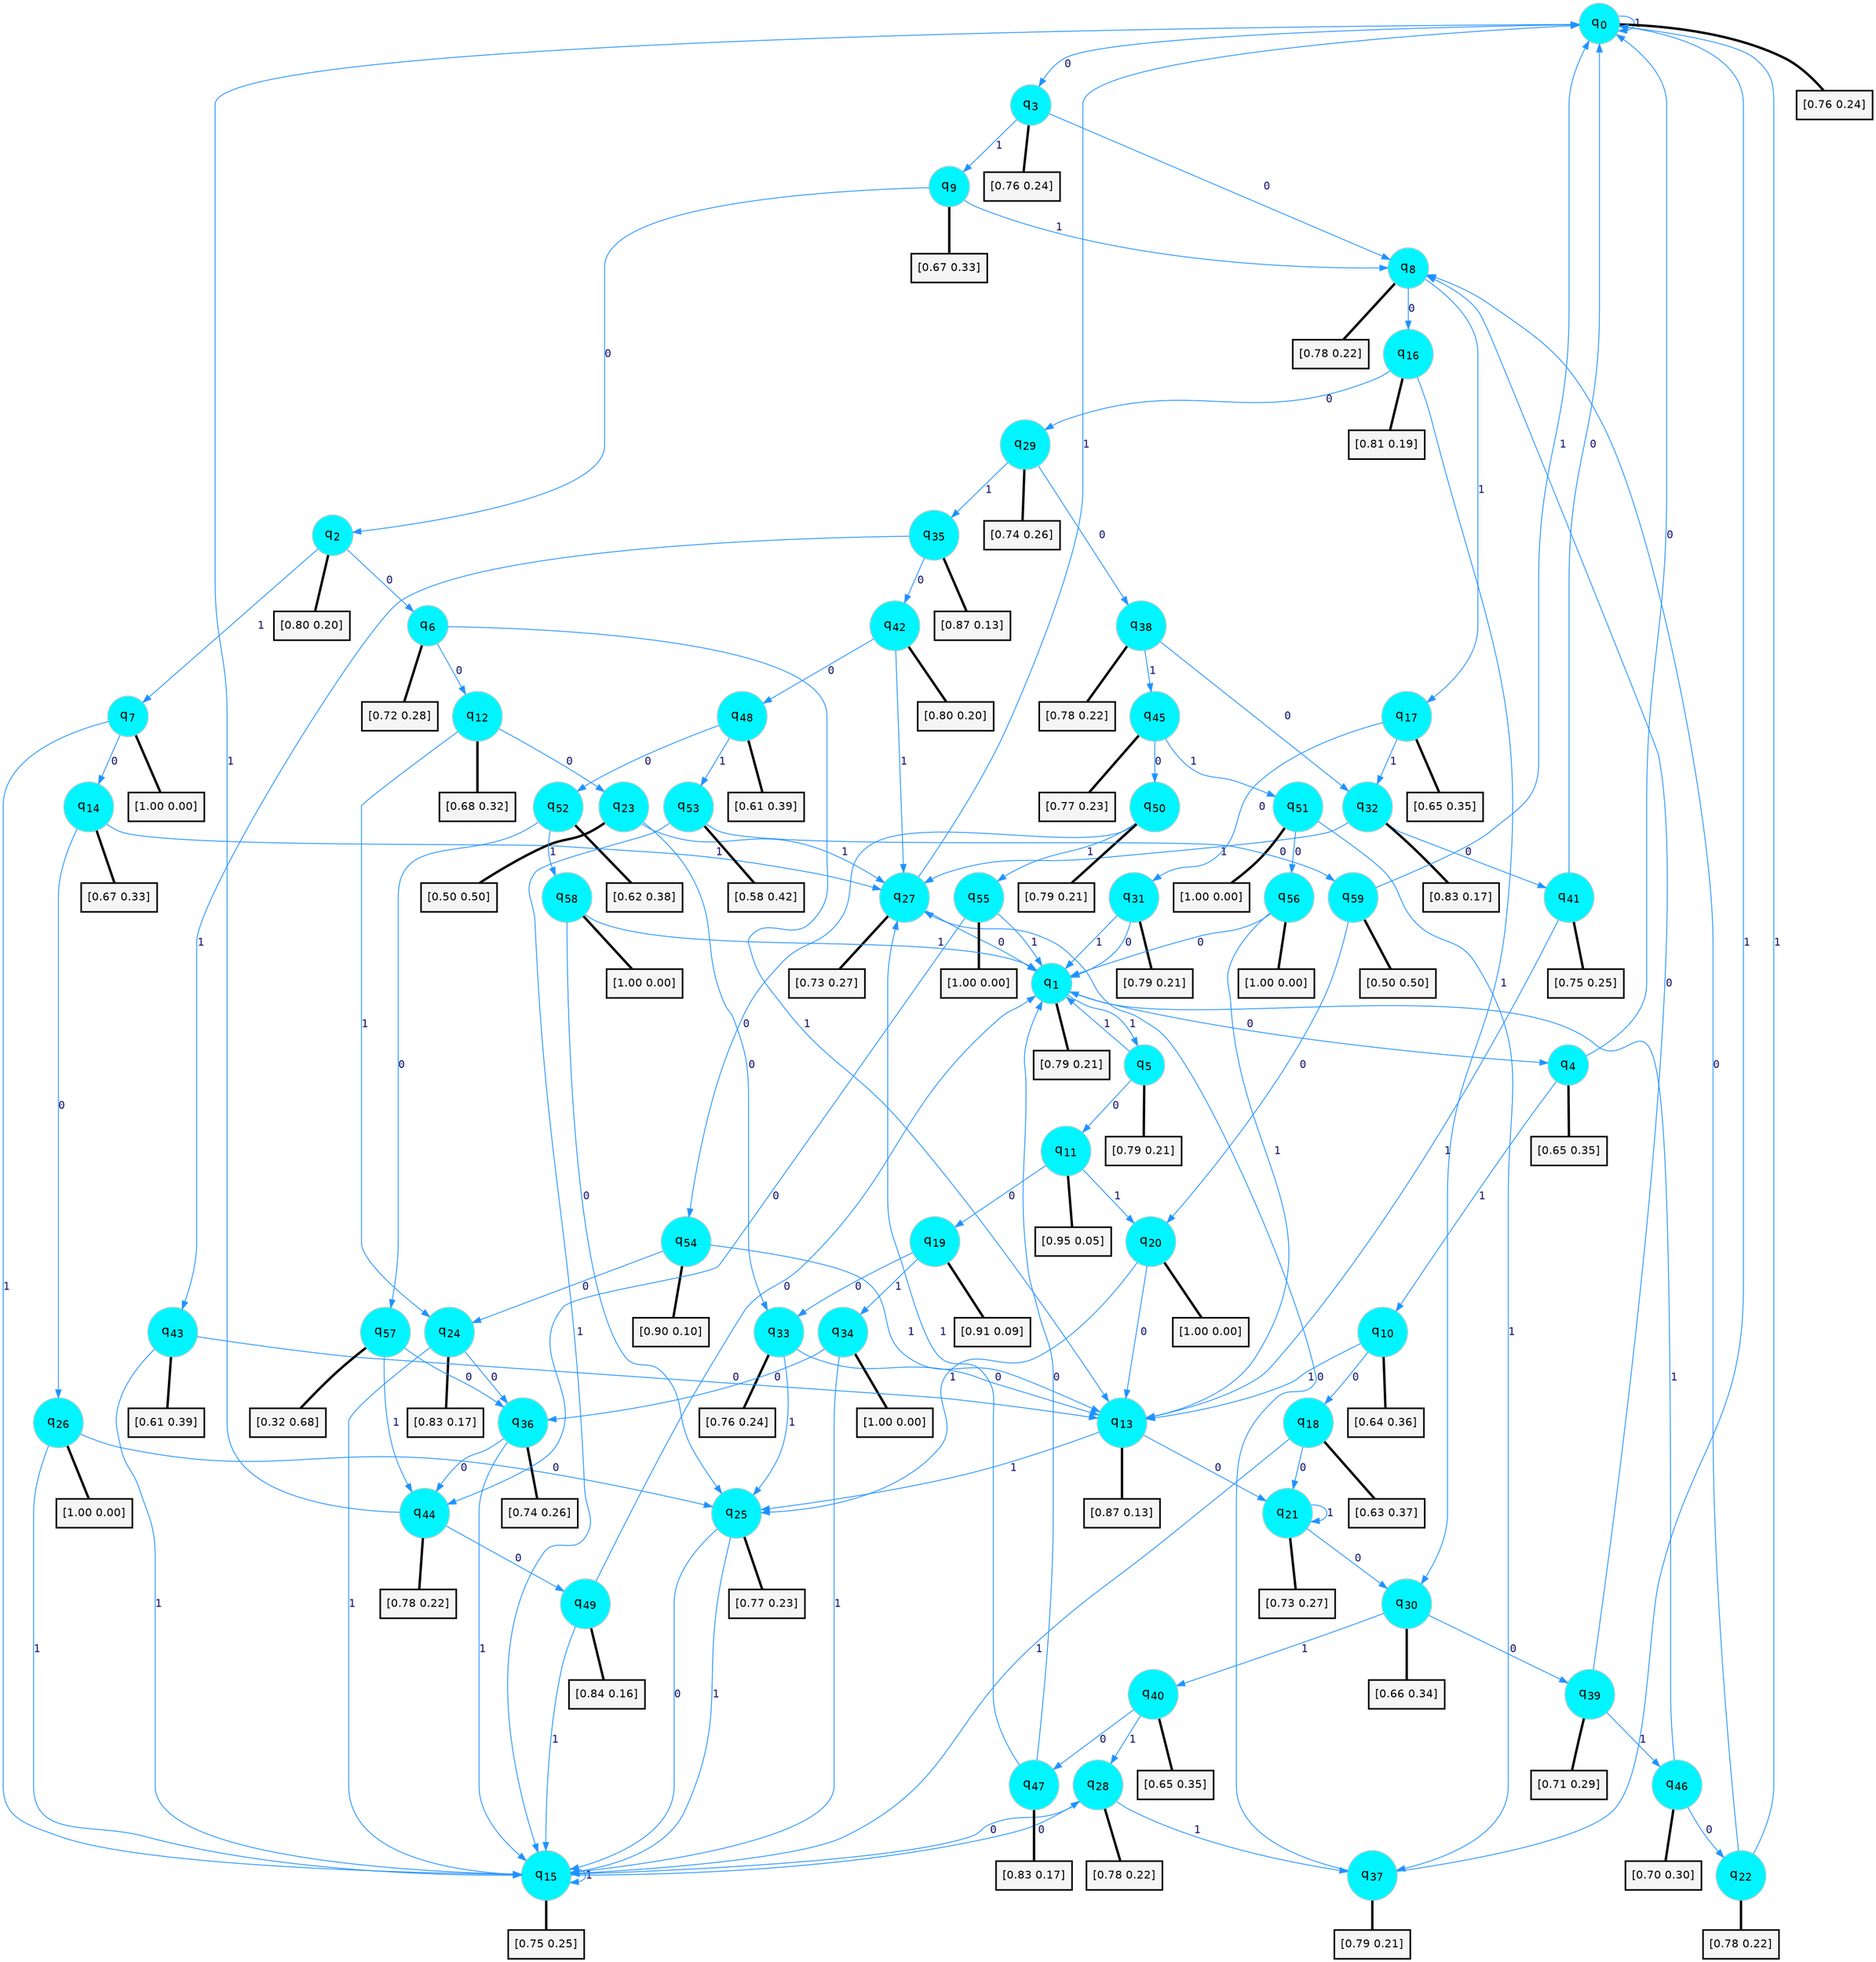 digraph G {
graph [
bgcolor=transparent, dpi=300, rankdir=TD, size="40,25"];
node [
color=gray, fillcolor=turquoise1, fontcolor=black, fontname=Helvetica, fontsize=16, fontweight=bold, shape=circle, style=filled];
edge [
arrowsize=1, color=dodgerblue1, fontcolor=midnightblue, fontname=courier, fontweight=bold, penwidth=1, style=solid, weight=20];
0[label=<q<SUB>0</SUB>>];
1[label=<q<SUB>1</SUB>>];
2[label=<q<SUB>2</SUB>>];
3[label=<q<SUB>3</SUB>>];
4[label=<q<SUB>4</SUB>>];
5[label=<q<SUB>5</SUB>>];
6[label=<q<SUB>6</SUB>>];
7[label=<q<SUB>7</SUB>>];
8[label=<q<SUB>8</SUB>>];
9[label=<q<SUB>9</SUB>>];
10[label=<q<SUB>10</SUB>>];
11[label=<q<SUB>11</SUB>>];
12[label=<q<SUB>12</SUB>>];
13[label=<q<SUB>13</SUB>>];
14[label=<q<SUB>14</SUB>>];
15[label=<q<SUB>15</SUB>>];
16[label=<q<SUB>16</SUB>>];
17[label=<q<SUB>17</SUB>>];
18[label=<q<SUB>18</SUB>>];
19[label=<q<SUB>19</SUB>>];
20[label=<q<SUB>20</SUB>>];
21[label=<q<SUB>21</SUB>>];
22[label=<q<SUB>22</SUB>>];
23[label=<q<SUB>23</SUB>>];
24[label=<q<SUB>24</SUB>>];
25[label=<q<SUB>25</SUB>>];
26[label=<q<SUB>26</SUB>>];
27[label=<q<SUB>27</SUB>>];
28[label=<q<SUB>28</SUB>>];
29[label=<q<SUB>29</SUB>>];
30[label=<q<SUB>30</SUB>>];
31[label=<q<SUB>31</SUB>>];
32[label=<q<SUB>32</SUB>>];
33[label=<q<SUB>33</SUB>>];
34[label=<q<SUB>34</SUB>>];
35[label=<q<SUB>35</SUB>>];
36[label=<q<SUB>36</SUB>>];
37[label=<q<SUB>37</SUB>>];
38[label=<q<SUB>38</SUB>>];
39[label=<q<SUB>39</SUB>>];
40[label=<q<SUB>40</SUB>>];
41[label=<q<SUB>41</SUB>>];
42[label=<q<SUB>42</SUB>>];
43[label=<q<SUB>43</SUB>>];
44[label=<q<SUB>44</SUB>>];
45[label=<q<SUB>45</SUB>>];
46[label=<q<SUB>46</SUB>>];
47[label=<q<SUB>47</SUB>>];
48[label=<q<SUB>48</SUB>>];
49[label=<q<SUB>49</SUB>>];
50[label=<q<SUB>50</SUB>>];
51[label=<q<SUB>51</SUB>>];
52[label=<q<SUB>52</SUB>>];
53[label=<q<SUB>53</SUB>>];
54[label=<q<SUB>54</SUB>>];
55[label=<q<SUB>55</SUB>>];
56[label=<q<SUB>56</SUB>>];
57[label=<q<SUB>57</SUB>>];
58[label=<q<SUB>58</SUB>>];
59[label=<q<SUB>59</SUB>>];
60[label="[0.76 0.24]", shape=box,fontcolor=black, fontname=Helvetica, fontsize=14, penwidth=2, fillcolor=whitesmoke,color=black];
61[label="[0.79 0.21]", shape=box,fontcolor=black, fontname=Helvetica, fontsize=14, penwidth=2, fillcolor=whitesmoke,color=black];
62[label="[0.80 0.20]", shape=box,fontcolor=black, fontname=Helvetica, fontsize=14, penwidth=2, fillcolor=whitesmoke,color=black];
63[label="[0.76 0.24]", shape=box,fontcolor=black, fontname=Helvetica, fontsize=14, penwidth=2, fillcolor=whitesmoke,color=black];
64[label="[0.65 0.35]", shape=box,fontcolor=black, fontname=Helvetica, fontsize=14, penwidth=2, fillcolor=whitesmoke,color=black];
65[label="[0.79 0.21]", shape=box,fontcolor=black, fontname=Helvetica, fontsize=14, penwidth=2, fillcolor=whitesmoke,color=black];
66[label="[0.72 0.28]", shape=box,fontcolor=black, fontname=Helvetica, fontsize=14, penwidth=2, fillcolor=whitesmoke,color=black];
67[label="[1.00 0.00]", shape=box,fontcolor=black, fontname=Helvetica, fontsize=14, penwidth=2, fillcolor=whitesmoke,color=black];
68[label="[0.78 0.22]", shape=box,fontcolor=black, fontname=Helvetica, fontsize=14, penwidth=2, fillcolor=whitesmoke,color=black];
69[label="[0.67 0.33]", shape=box,fontcolor=black, fontname=Helvetica, fontsize=14, penwidth=2, fillcolor=whitesmoke,color=black];
70[label="[0.64 0.36]", shape=box,fontcolor=black, fontname=Helvetica, fontsize=14, penwidth=2, fillcolor=whitesmoke,color=black];
71[label="[0.95 0.05]", shape=box,fontcolor=black, fontname=Helvetica, fontsize=14, penwidth=2, fillcolor=whitesmoke,color=black];
72[label="[0.68 0.32]", shape=box,fontcolor=black, fontname=Helvetica, fontsize=14, penwidth=2, fillcolor=whitesmoke,color=black];
73[label="[0.87 0.13]", shape=box,fontcolor=black, fontname=Helvetica, fontsize=14, penwidth=2, fillcolor=whitesmoke,color=black];
74[label="[0.67 0.33]", shape=box,fontcolor=black, fontname=Helvetica, fontsize=14, penwidth=2, fillcolor=whitesmoke,color=black];
75[label="[0.75 0.25]", shape=box,fontcolor=black, fontname=Helvetica, fontsize=14, penwidth=2, fillcolor=whitesmoke,color=black];
76[label="[0.81 0.19]", shape=box,fontcolor=black, fontname=Helvetica, fontsize=14, penwidth=2, fillcolor=whitesmoke,color=black];
77[label="[0.65 0.35]", shape=box,fontcolor=black, fontname=Helvetica, fontsize=14, penwidth=2, fillcolor=whitesmoke,color=black];
78[label="[0.63 0.37]", shape=box,fontcolor=black, fontname=Helvetica, fontsize=14, penwidth=2, fillcolor=whitesmoke,color=black];
79[label="[0.91 0.09]", shape=box,fontcolor=black, fontname=Helvetica, fontsize=14, penwidth=2, fillcolor=whitesmoke,color=black];
80[label="[1.00 0.00]", shape=box,fontcolor=black, fontname=Helvetica, fontsize=14, penwidth=2, fillcolor=whitesmoke,color=black];
81[label="[0.73 0.27]", shape=box,fontcolor=black, fontname=Helvetica, fontsize=14, penwidth=2, fillcolor=whitesmoke,color=black];
82[label="[0.78 0.22]", shape=box,fontcolor=black, fontname=Helvetica, fontsize=14, penwidth=2, fillcolor=whitesmoke,color=black];
83[label="[0.50 0.50]", shape=box,fontcolor=black, fontname=Helvetica, fontsize=14, penwidth=2, fillcolor=whitesmoke,color=black];
84[label="[0.83 0.17]", shape=box,fontcolor=black, fontname=Helvetica, fontsize=14, penwidth=2, fillcolor=whitesmoke,color=black];
85[label="[0.77 0.23]", shape=box,fontcolor=black, fontname=Helvetica, fontsize=14, penwidth=2, fillcolor=whitesmoke,color=black];
86[label="[1.00 0.00]", shape=box,fontcolor=black, fontname=Helvetica, fontsize=14, penwidth=2, fillcolor=whitesmoke,color=black];
87[label="[0.73 0.27]", shape=box,fontcolor=black, fontname=Helvetica, fontsize=14, penwidth=2, fillcolor=whitesmoke,color=black];
88[label="[0.78 0.22]", shape=box,fontcolor=black, fontname=Helvetica, fontsize=14, penwidth=2, fillcolor=whitesmoke,color=black];
89[label="[0.74 0.26]", shape=box,fontcolor=black, fontname=Helvetica, fontsize=14, penwidth=2, fillcolor=whitesmoke,color=black];
90[label="[0.66 0.34]", shape=box,fontcolor=black, fontname=Helvetica, fontsize=14, penwidth=2, fillcolor=whitesmoke,color=black];
91[label="[0.79 0.21]", shape=box,fontcolor=black, fontname=Helvetica, fontsize=14, penwidth=2, fillcolor=whitesmoke,color=black];
92[label="[0.83 0.17]", shape=box,fontcolor=black, fontname=Helvetica, fontsize=14, penwidth=2, fillcolor=whitesmoke,color=black];
93[label="[0.76 0.24]", shape=box,fontcolor=black, fontname=Helvetica, fontsize=14, penwidth=2, fillcolor=whitesmoke,color=black];
94[label="[1.00 0.00]", shape=box,fontcolor=black, fontname=Helvetica, fontsize=14, penwidth=2, fillcolor=whitesmoke,color=black];
95[label="[0.87 0.13]", shape=box,fontcolor=black, fontname=Helvetica, fontsize=14, penwidth=2, fillcolor=whitesmoke,color=black];
96[label="[0.74 0.26]", shape=box,fontcolor=black, fontname=Helvetica, fontsize=14, penwidth=2, fillcolor=whitesmoke,color=black];
97[label="[0.79 0.21]", shape=box,fontcolor=black, fontname=Helvetica, fontsize=14, penwidth=2, fillcolor=whitesmoke,color=black];
98[label="[0.78 0.22]", shape=box,fontcolor=black, fontname=Helvetica, fontsize=14, penwidth=2, fillcolor=whitesmoke,color=black];
99[label="[0.71 0.29]", shape=box,fontcolor=black, fontname=Helvetica, fontsize=14, penwidth=2, fillcolor=whitesmoke,color=black];
100[label="[0.65 0.35]", shape=box,fontcolor=black, fontname=Helvetica, fontsize=14, penwidth=2, fillcolor=whitesmoke,color=black];
101[label="[0.75 0.25]", shape=box,fontcolor=black, fontname=Helvetica, fontsize=14, penwidth=2, fillcolor=whitesmoke,color=black];
102[label="[0.80 0.20]", shape=box,fontcolor=black, fontname=Helvetica, fontsize=14, penwidth=2, fillcolor=whitesmoke,color=black];
103[label="[0.61 0.39]", shape=box,fontcolor=black, fontname=Helvetica, fontsize=14, penwidth=2, fillcolor=whitesmoke,color=black];
104[label="[0.78 0.22]", shape=box,fontcolor=black, fontname=Helvetica, fontsize=14, penwidth=2, fillcolor=whitesmoke,color=black];
105[label="[0.77 0.23]", shape=box,fontcolor=black, fontname=Helvetica, fontsize=14, penwidth=2, fillcolor=whitesmoke,color=black];
106[label="[0.70 0.30]", shape=box,fontcolor=black, fontname=Helvetica, fontsize=14, penwidth=2, fillcolor=whitesmoke,color=black];
107[label="[0.83 0.17]", shape=box,fontcolor=black, fontname=Helvetica, fontsize=14, penwidth=2, fillcolor=whitesmoke,color=black];
108[label="[0.61 0.39]", shape=box,fontcolor=black, fontname=Helvetica, fontsize=14, penwidth=2, fillcolor=whitesmoke,color=black];
109[label="[0.84 0.16]", shape=box,fontcolor=black, fontname=Helvetica, fontsize=14, penwidth=2, fillcolor=whitesmoke,color=black];
110[label="[0.79 0.21]", shape=box,fontcolor=black, fontname=Helvetica, fontsize=14, penwidth=2, fillcolor=whitesmoke,color=black];
111[label="[1.00 0.00]", shape=box,fontcolor=black, fontname=Helvetica, fontsize=14, penwidth=2, fillcolor=whitesmoke,color=black];
112[label="[0.62 0.38]", shape=box,fontcolor=black, fontname=Helvetica, fontsize=14, penwidth=2, fillcolor=whitesmoke,color=black];
113[label="[0.58 0.42]", shape=box,fontcolor=black, fontname=Helvetica, fontsize=14, penwidth=2, fillcolor=whitesmoke,color=black];
114[label="[0.90 0.10]", shape=box,fontcolor=black, fontname=Helvetica, fontsize=14, penwidth=2, fillcolor=whitesmoke,color=black];
115[label="[1.00 0.00]", shape=box,fontcolor=black, fontname=Helvetica, fontsize=14, penwidth=2, fillcolor=whitesmoke,color=black];
116[label="[1.00 0.00]", shape=box,fontcolor=black, fontname=Helvetica, fontsize=14, penwidth=2, fillcolor=whitesmoke,color=black];
117[label="[0.32 0.68]", shape=box,fontcolor=black, fontname=Helvetica, fontsize=14, penwidth=2, fillcolor=whitesmoke,color=black];
118[label="[1.00 0.00]", shape=box,fontcolor=black, fontname=Helvetica, fontsize=14, penwidth=2, fillcolor=whitesmoke,color=black];
119[label="[0.50 0.50]", shape=box,fontcolor=black, fontname=Helvetica, fontsize=14, penwidth=2, fillcolor=whitesmoke,color=black];
0->3 [label=0];
0->0 [label=1];
0->60 [arrowhead=none, penwidth=3,color=black];
1->4 [label=0];
1->5 [label=1];
1->61 [arrowhead=none, penwidth=3,color=black];
2->6 [label=0];
2->7 [label=1];
2->62 [arrowhead=none, penwidth=3,color=black];
3->8 [label=0];
3->9 [label=1];
3->63 [arrowhead=none, penwidth=3,color=black];
4->0 [label=0];
4->10 [label=1];
4->64 [arrowhead=none, penwidth=3,color=black];
5->11 [label=0];
5->1 [label=1];
5->65 [arrowhead=none, penwidth=3,color=black];
6->12 [label=0];
6->13 [label=1];
6->66 [arrowhead=none, penwidth=3,color=black];
7->14 [label=0];
7->15 [label=1];
7->67 [arrowhead=none, penwidth=3,color=black];
8->16 [label=0];
8->17 [label=1];
8->68 [arrowhead=none, penwidth=3,color=black];
9->2 [label=0];
9->8 [label=1];
9->69 [arrowhead=none, penwidth=3,color=black];
10->18 [label=0];
10->13 [label=1];
10->70 [arrowhead=none, penwidth=3,color=black];
11->19 [label=0];
11->20 [label=1];
11->71 [arrowhead=none, penwidth=3,color=black];
12->23 [label=0];
12->24 [label=1];
12->72 [arrowhead=none, penwidth=3,color=black];
13->21 [label=0];
13->25 [label=1];
13->73 [arrowhead=none, penwidth=3,color=black];
14->26 [label=0];
14->27 [label=1];
14->74 [arrowhead=none, penwidth=3,color=black];
15->28 [label=0];
15->15 [label=1];
15->75 [arrowhead=none, penwidth=3,color=black];
16->29 [label=0];
16->30 [label=1];
16->76 [arrowhead=none, penwidth=3,color=black];
17->31 [label=0];
17->32 [label=1];
17->77 [arrowhead=none, penwidth=3,color=black];
18->21 [label=0];
18->15 [label=1];
18->78 [arrowhead=none, penwidth=3,color=black];
19->33 [label=0];
19->34 [label=1];
19->79 [arrowhead=none, penwidth=3,color=black];
20->13 [label=0];
20->25 [label=1];
20->80 [arrowhead=none, penwidth=3,color=black];
21->30 [label=0];
21->21 [label=1];
21->81 [arrowhead=none, penwidth=3,color=black];
22->8 [label=0];
22->0 [label=1];
22->82 [arrowhead=none, penwidth=3,color=black];
23->33 [label=0];
23->27 [label=1];
23->83 [arrowhead=none, penwidth=3,color=black];
24->36 [label=0];
24->15 [label=1];
24->84 [arrowhead=none, penwidth=3,color=black];
25->15 [label=0];
25->15 [label=1];
25->85 [arrowhead=none, penwidth=3,color=black];
26->25 [label=0];
26->15 [label=1];
26->86 [arrowhead=none, penwidth=3,color=black];
27->1 [label=0];
27->0 [label=1];
27->87 [arrowhead=none, penwidth=3,color=black];
28->15 [label=0];
28->37 [label=1];
28->88 [arrowhead=none, penwidth=3,color=black];
29->38 [label=0];
29->35 [label=1];
29->89 [arrowhead=none, penwidth=3,color=black];
30->39 [label=0];
30->40 [label=1];
30->90 [arrowhead=none, penwidth=3,color=black];
31->1 [label=0];
31->1 [label=1];
31->91 [arrowhead=none, penwidth=3,color=black];
32->41 [label=0];
32->27 [label=1];
32->92 [arrowhead=none, penwidth=3,color=black];
33->13 [label=0];
33->25 [label=1];
33->93 [arrowhead=none, penwidth=3,color=black];
34->36 [label=0];
34->15 [label=1];
34->94 [arrowhead=none, penwidth=3,color=black];
35->42 [label=0];
35->43 [label=1];
35->95 [arrowhead=none, penwidth=3,color=black];
36->44 [label=0];
36->15 [label=1];
36->96 [arrowhead=none, penwidth=3,color=black];
37->27 [label=0];
37->0 [label=1];
37->97 [arrowhead=none, penwidth=3,color=black];
38->32 [label=0];
38->45 [label=1];
38->98 [arrowhead=none, penwidth=3,color=black];
39->8 [label=0];
39->46 [label=1];
39->99 [arrowhead=none, penwidth=3,color=black];
40->47 [label=0];
40->28 [label=1];
40->100 [arrowhead=none, penwidth=3,color=black];
41->0 [label=0];
41->13 [label=1];
41->101 [arrowhead=none, penwidth=3,color=black];
42->48 [label=0];
42->27 [label=1];
42->102 [arrowhead=none, penwidth=3,color=black];
43->13 [label=0];
43->15 [label=1];
43->103 [arrowhead=none, penwidth=3,color=black];
44->49 [label=0];
44->0 [label=1];
44->104 [arrowhead=none, penwidth=3,color=black];
45->50 [label=0];
45->51 [label=1];
45->105 [arrowhead=none, penwidth=3,color=black];
46->22 [label=0];
46->1 [label=1];
46->106 [arrowhead=none, penwidth=3,color=black];
47->1 [label=0];
47->27 [label=1];
47->107 [arrowhead=none, penwidth=3,color=black];
48->52 [label=0];
48->53 [label=1];
48->108 [arrowhead=none, penwidth=3,color=black];
49->1 [label=0];
49->15 [label=1];
49->109 [arrowhead=none, penwidth=3,color=black];
50->54 [label=0];
50->55 [label=1];
50->110 [arrowhead=none, penwidth=3,color=black];
51->56 [label=0];
51->37 [label=1];
51->111 [arrowhead=none, penwidth=3,color=black];
52->57 [label=0];
52->58 [label=1];
52->112 [arrowhead=none, penwidth=3,color=black];
53->59 [label=0];
53->15 [label=1];
53->113 [arrowhead=none, penwidth=3,color=black];
54->24 [label=0];
54->13 [label=1];
54->114 [arrowhead=none, penwidth=3,color=black];
55->44 [label=0];
55->1 [label=1];
55->115 [arrowhead=none, penwidth=3,color=black];
56->1 [label=0];
56->13 [label=1];
56->116 [arrowhead=none, penwidth=3,color=black];
57->36 [label=0];
57->44 [label=1];
57->117 [arrowhead=none, penwidth=3,color=black];
58->25 [label=0];
58->1 [label=1];
58->118 [arrowhead=none, penwidth=3,color=black];
59->20 [label=0];
59->0 [label=1];
59->119 [arrowhead=none, penwidth=3,color=black];
}
